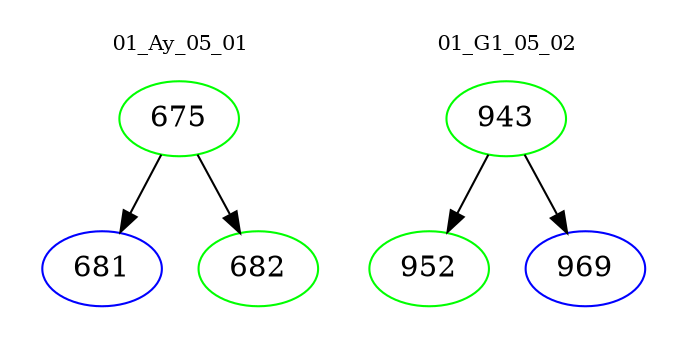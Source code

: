 digraph{
subgraph cluster_0 {
color = white
label = "01_Ay_05_01";
fontsize=10;
T0_675 [label="675", color="green"]
T0_675 -> T0_681 [color="black"]
T0_681 [label="681", color="blue"]
T0_675 -> T0_682 [color="black"]
T0_682 [label="682", color="green"]
}
subgraph cluster_1 {
color = white
label = "01_G1_05_02";
fontsize=10;
T1_943 [label="943", color="green"]
T1_943 -> T1_952 [color="black"]
T1_952 [label="952", color="green"]
T1_943 -> T1_969 [color="black"]
T1_969 [label="969", color="blue"]
}
}
